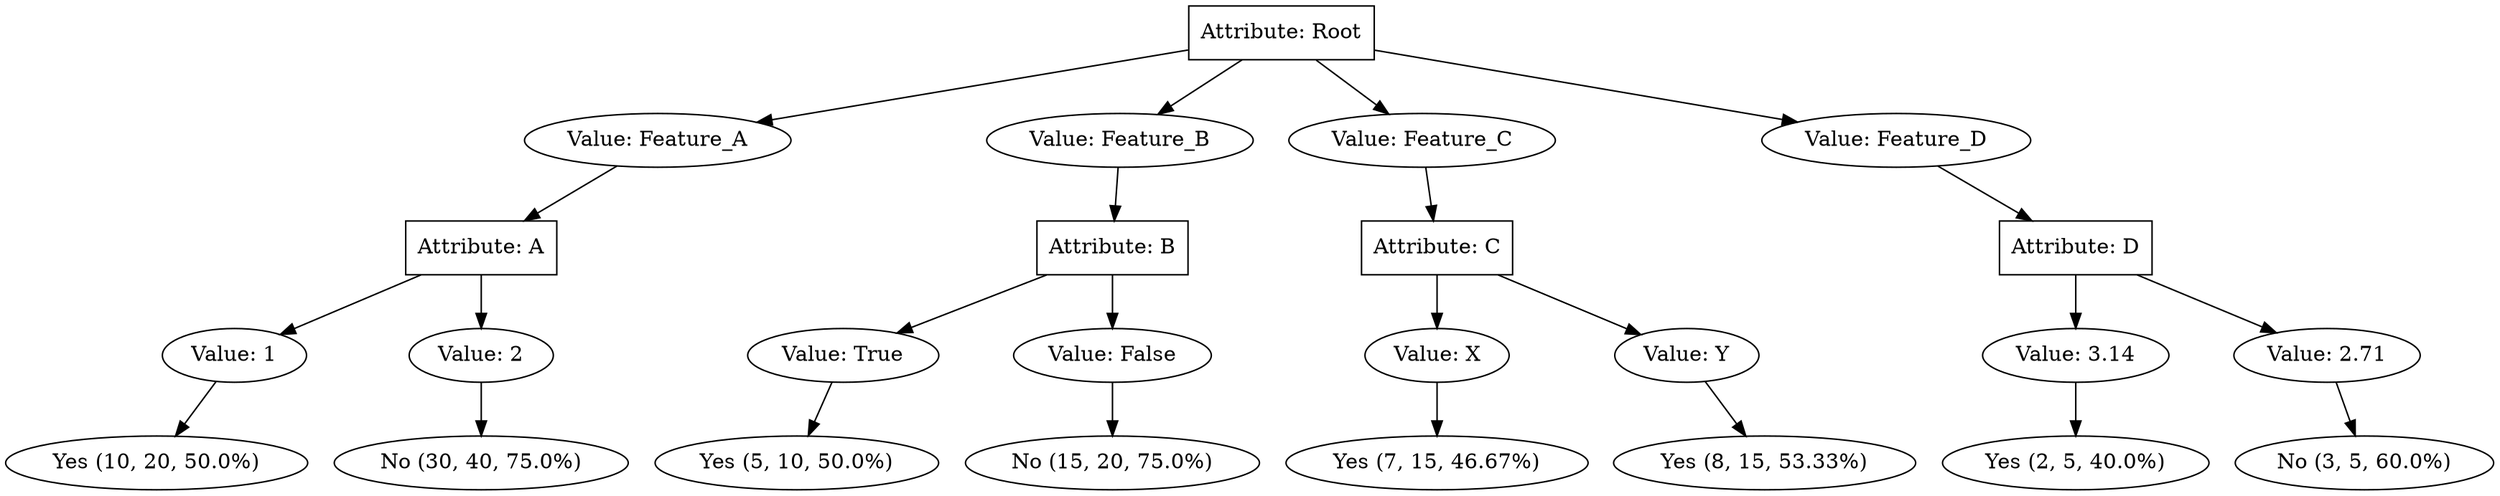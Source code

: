 digraph {
	graph [rankdir=TB]
	4725924560 [label="Attribute: Root" fillcolor=white shape=rectangle style=filled]
	"\"4725924560_Feature_A\"" [label="Value: Feature_A" fillcolor=white shape=oval style=filled]
	4725924560 -> "\"4725924560_Feature_A\""
	"\"4725924560_Feature_A\"" -> 4725923600
	4725923600 [label="Attribute: A" fillcolor=white shape=rectangle style=filled]
	"\"4725923600_1\"" [label="Value: 1" fillcolor=white shape=oval style=filled]
	4725923600 -> "\"4725923600_1\""
	"\"4725923600_1\"" -> 4725922576
	4725922576 [label="Yes (10, 20, 50.0%)" fillcolor=white shape=oval style=filled]
	"\"4725923600_2\"" [label="Value: 2" fillcolor=white shape=oval style=filled]
	4725923600 -> "\"4725923600_2\""
	"\"4725923600_2\"" -> 4725922640
	4725922640 [label="No (30, 40, 75.0%)" fillcolor=white shape=oval style=filled]
	"\"4725924560_Feature_B\"" [label="Value: Feature_B" fillcolor=white shape=oval style=filled]
	4725924560 -> "\"4725924560_Feature_B\""
	"\"4725924560_Feature_B\"" -> 4725923984
	4725923984 [label="Attribute: B" fillcolor=white shape=rectangle style=filled]
	"\"4725923984_True\"" [label="Value: True" fillcolor=white shape=oval style=filled]
	4725923984 -> "\"4725923984_True\""
	"\"4725923984_True\"" -> 4725922832
	4725922832 [label="Yes (5, 10, 50.0%)" fillcolor=white shape=oval style=filled]
	"\"4725923984_False\"" [label="Value: False" fillcolor=white shape=oval style=filled]
	4725923984 -> "\"4725923984_False\""
	"\"4725923984_False\"" -> 4725923664
	4725923664 [label="No (15, 20, 75.0%)" fillcolor=white shape=oval style=filled]
	"\"4725924560_Feature_C\"" [label="Value: Feature_C" fillcolor=white shape=oval style=filled]
	4725924560 -> "\"4725924560_Feature_C\""
	"\"4725924560_Feature_C\"" -> 4725924368
	4725924368 [label="Attribute: C" fillcolor=white shape=rectangle style=filled]
	"\"4725924368_X\"" [label="Value: X" fillcolor=white shape=oval style=filled]
	4725924368 -> "\"4725924368_X\""
	"\"4725924368_X\"" -> 4725923792
	4725923792 [label="Yes (7, 15, 46.67%)" fillcolor=white shape=oval style=filled]
	"\"4725924368_Y\"" [label="Value: Y" fillcolor=white shape=oval style=filled]
	4725924368 -> "\"4725924368_Y\""
	"\"4725924368_Y\"" -> 4725924048
	4725924048 [label="Yes (8, 15, 53.33%)" fillcolor=white shape=oval style=filled]
	"\"4725924560_Feature_D\"" [label="Value: Feature_D" fillcolor=white shape=oval style=filled]
	4725924560 -> "\"4725924560_Feature_D\""
	"\"4725924560_Feature_D\"" -> 4725924752
	4725924752 [label="Attribute: D" fillcolor=white shape=rectangle style=filled]
	"\"4725924752_3.14\"" [label="Value: 3.14" fillcolor=white shape=oval style=filled]
	4725924752 -> "\"4725924752_3.14\""
	"\"4725924752_3.14\"" -> 4725924176
	4725924176 [label="Yes (2, 5, 40.0%)" fillcolor=white shape=oval style=filled]
	"\"4725924752_2.71\"" [label="Value: 2.71" fillcolor=white shape=oval style=filled]
	4725924752 -> "\"4725924752_2.71\""
	"\"4725924752_2.71\"" -> 4725924496
	4725924496 [label="No (3, 5, 60.0%)" fillcolor=white shape=oval style=filled]
}
